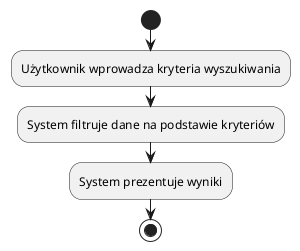 @startuml
start

:Użytkownik wprowadza kryteria wyszukiwania;
:System filtruje dane na podstawie kryteriów;
:System prezentuje wyniki;
stop
@enduml